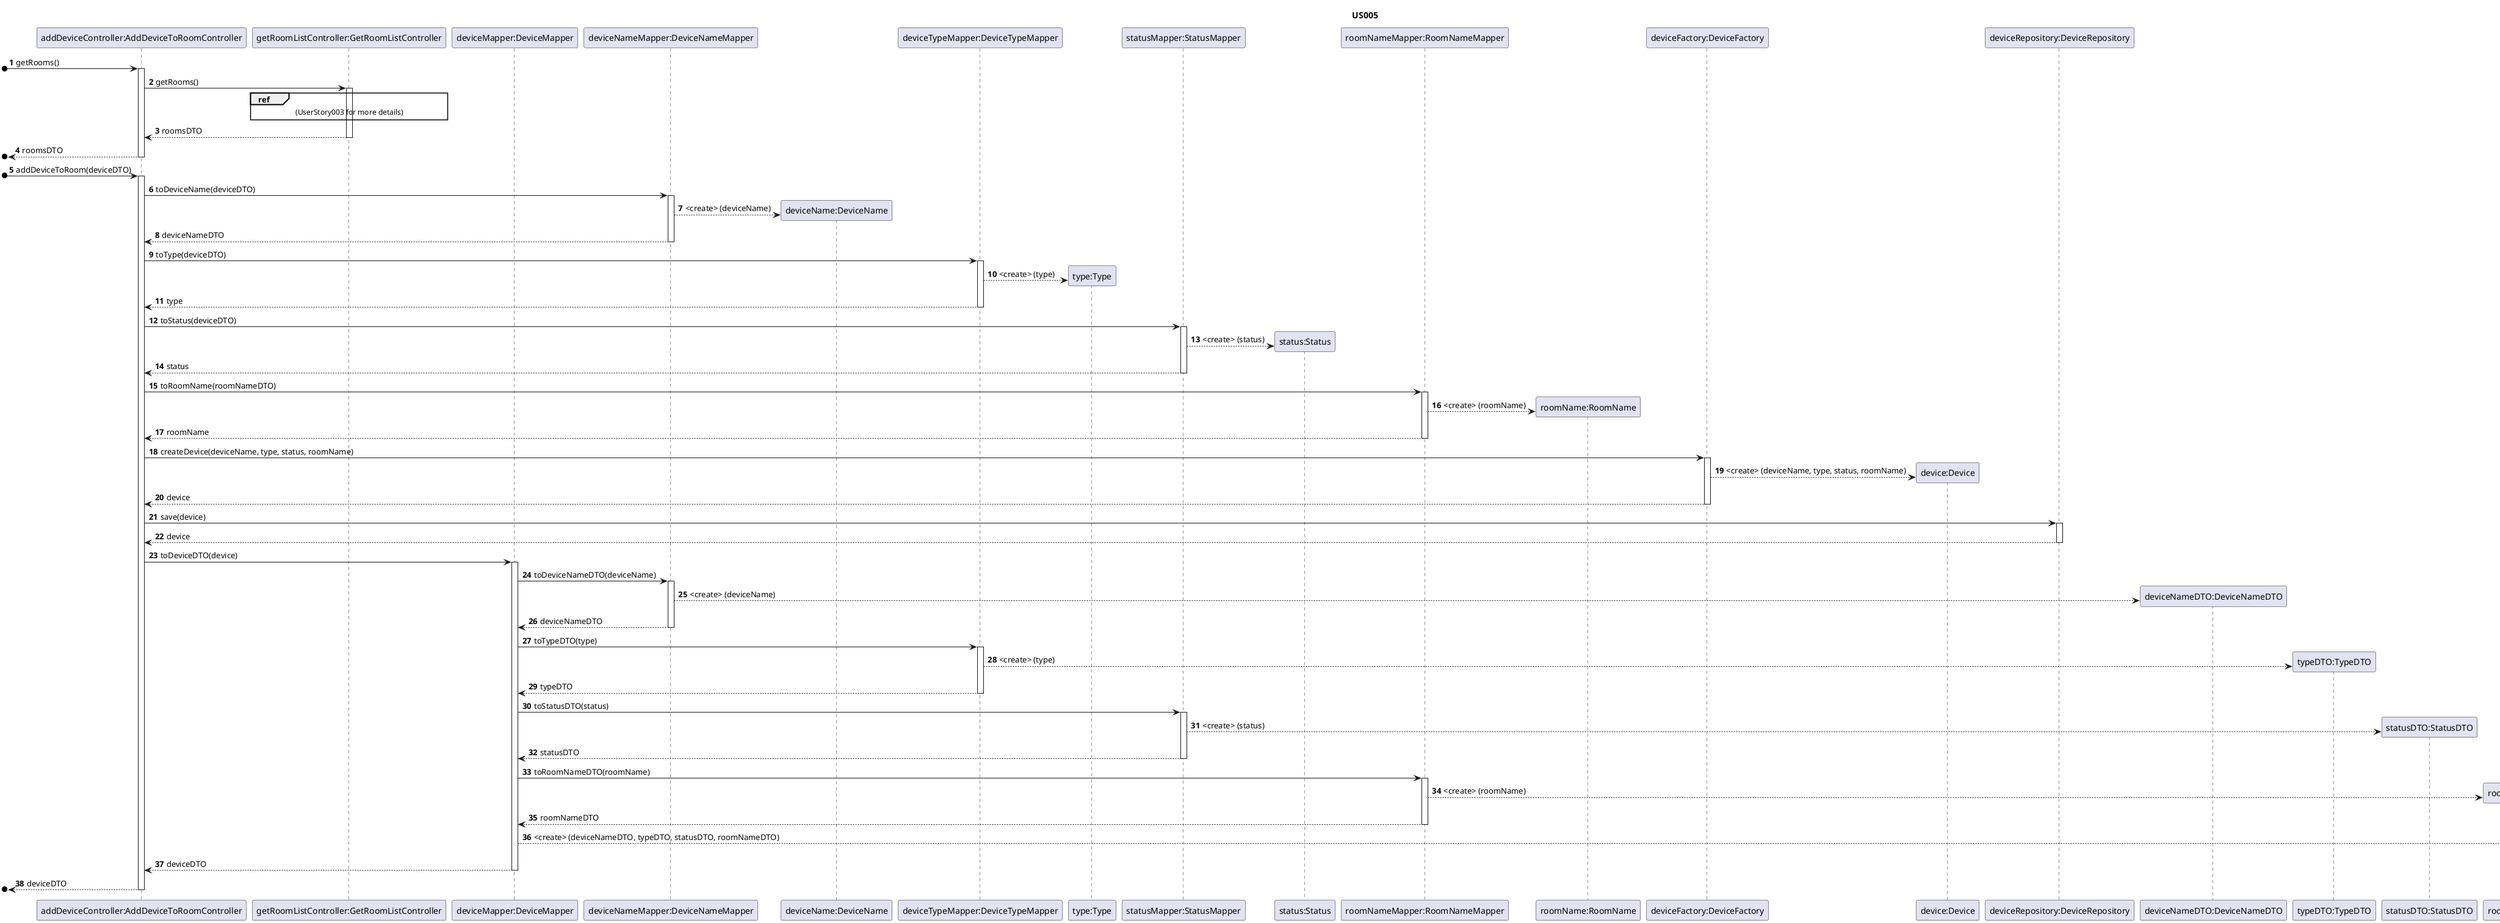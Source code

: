 @startuml
'https://plantuml.com/sequence-diagram

title US005

/'
As a Power User [or Administrator], I want to add a new device to a room, in order to configure it.
'/
autonumber

participant "addDeviceController:AddDeviceToRoomController" as ADC
participant "getRoomListController:GetRoomListController" as G
participant "deviceMapper:DeviceMapper" as M
participant "deviceNameMapper:DeviceNameMapper" as DNM
participant "deviceName:DeviceName" as DN
participant "deviceTypeMapper:DeviceTypeMapper" as DTM
participant "type:Type" as T
participant "statusMapper:StatusMapper" as SM
participant "status:Status" as S
participant "roomNameMapper:RoomNameMapper" as RNM
participant "roomName:RoomName" as RN
participant "deviceFactory:DeviceFactory" as DF
participant "device:Device" as D
participant "deviceRepository:DeviceRepository" as DR
participant "deviceNameDTO:DeviceNameDTO" as DNDTO
participant "typeDTO:TypeDTO" as TDTO
participant "statusDTO:StatusDTO" as SDTO
participant "roomNameDTO:RoomNameDTO" as RNDTO
participant "deviceDTO:DeviceDTO" as DTO

[o->ADC : getRooms()
activate ADC
ADC->G : getRooms()
activate G
ref over G : (UserStory003 for more details)
G-->ADC : roomsDTO
deactivate G
[o<--ADC : roomsDTO
deactivate ADC

[o->ADC : addDeviceToRoom(deviceDTO)
activate ADC
ADC -> DNM : toDeviceName(deviceDTO)
activate DNM
DNM --> DN** : <create> (deviceName)
DNM --> ADC : deviceNameDTO
deactivate DNM
ADC -> DTM : toType(deviceDTO)
activate DTM
DTM --> T** : <create> (type)
DTM --> ADC : type
deactivate DTM
ADC -> SM : toStatus(deviceDTO)
activate SM
SM --> S** : <create> (status)
SM --> ADC : status
deactivate SM
ADC -> RNM : toRoomName(roomNameDTO)
activate RNM
RNM --> RN** : <create> (roomName)
RNM --> ADC : roomName
deactivate RNM
ADC -> DF : createDevice(deviceName, type, status, roomName)
activate DF
DF --> D** : <create> (deviceName, type, status, roomName)
DF --> ADC : device
deactivate DF
ADC -> DR : save(device)
activate DR
DR --> ADC : device
deactivate DR

ADC -> M : toDeviceDTO(device)
activate M
M -> DNM : toDeviceNameDTO(deviceName)
activate DNM
DNM --> DNDTO** : <create> (deviceName)
DNM --> M : deviceNameDTO
deactivate DNM
M -> DTM : toTypeDTO(type)
activate DTM
DTM --> TDTO** : <create> (type)
DTM --> M : typeDTO
deactivate DTM
M -> SM : toStatusDTO(status)
activate SM
SM --> SDTO** : <create> (status)
SM --> M : statusDTO
deactivate SM
M -> RNM : toRoomNameDTO(roomName)
activate RNM
RNM --> RNDTO** : <create> (roomName)
RNM --> M : roomNameDTO
deactivate RNM
M --> DTO** : <create> (deviceNameDTO, typeDTO, statusDTO, roomNameDTO)
M --> ADC : deviceDTO
deactivate M
[o<--ADC : deviceDTO
deactivate ADC












@enduml